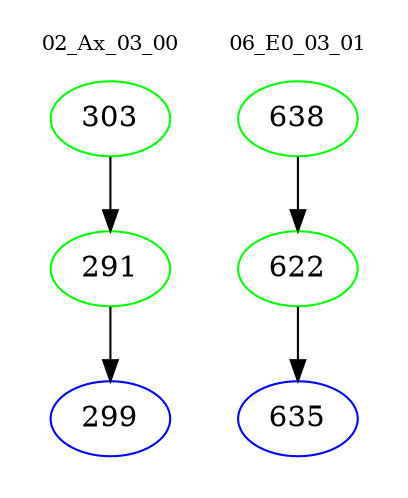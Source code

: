 digraph{
subgraph cluster_0 {
color = white
label = "02_Ax_03_00";
fontsize=10;
T0_303 [label="303", color="green"]
T0_303 -> T0_291 [color="black"]
T0_291 [label="291", color="green"]
T0_291 -> T0_299 [color="black"]
T0_299 [label="299", color="blue"]
}
subgraph cluster_1 {
color = white
label = "06_E0_03_01";
fontsize=10;
T1_638 [label="638", color="green"]
T1_638 -> T1_622 [color="black"]
T1_622 [label="622", color="green"]
T1_622 -> T1_635 [color="black"]
T1_635 [label="635", color="blue"]
}
}
